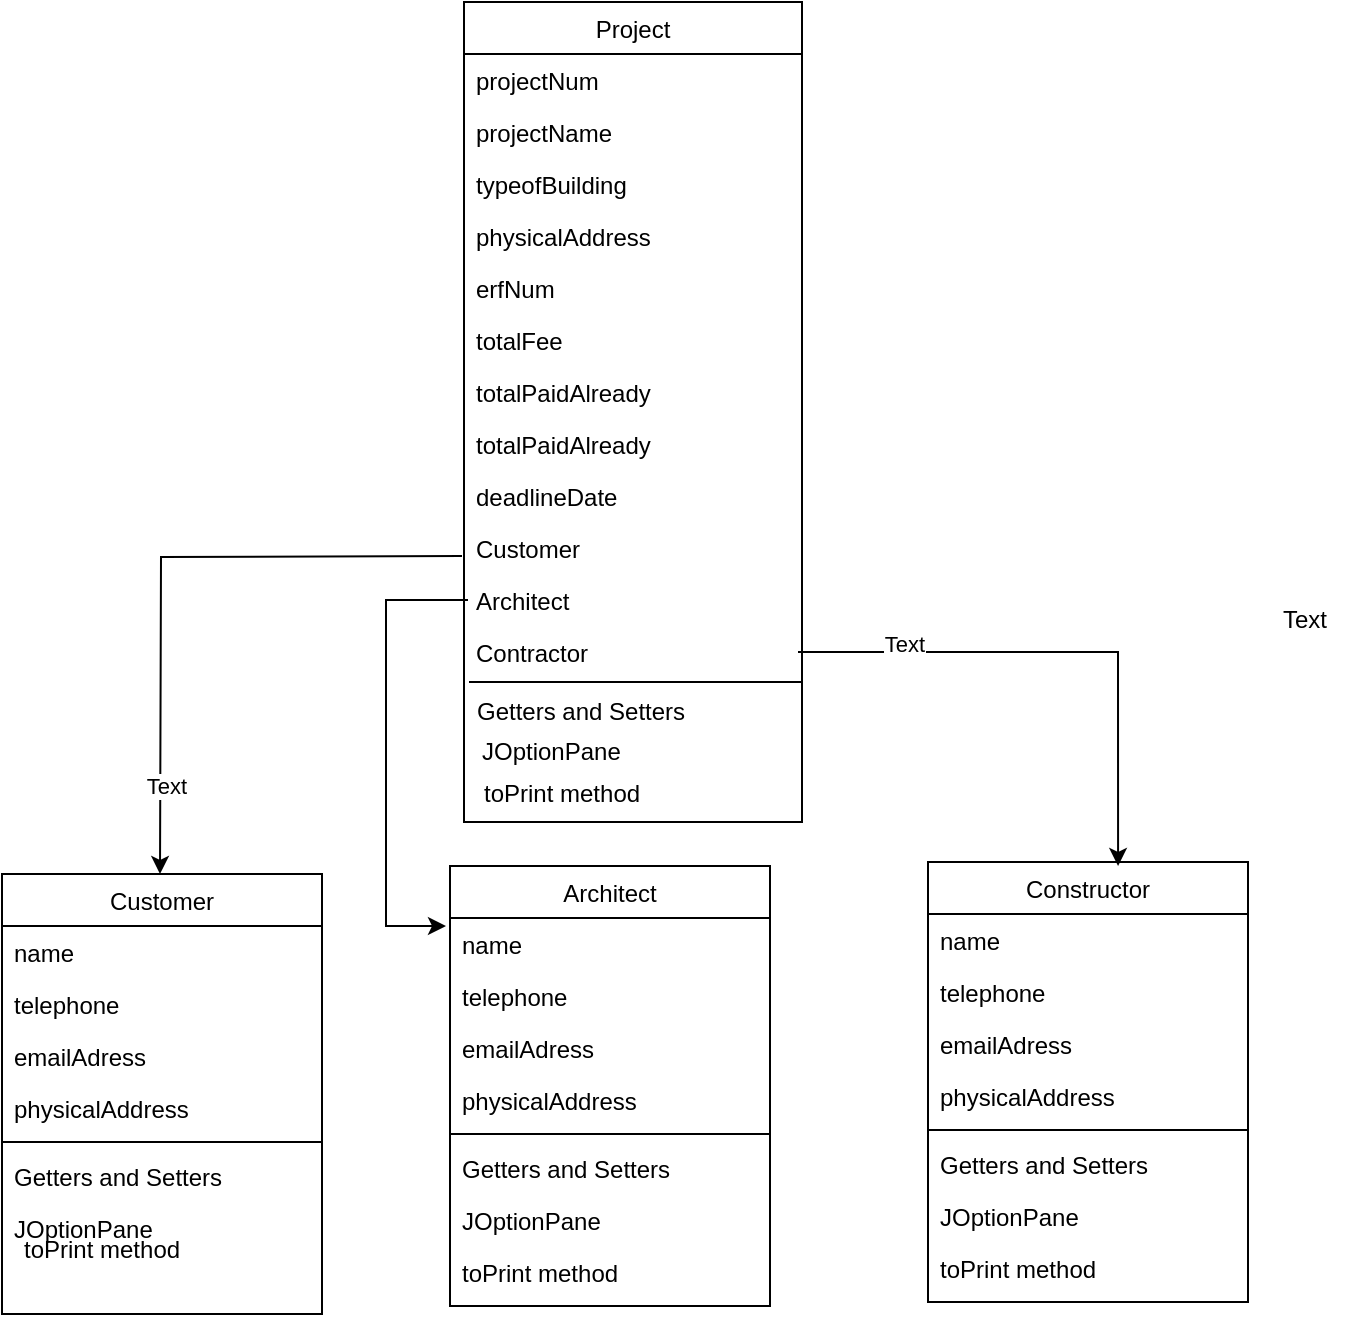 <mxfile version="13.3.5" type="device"><diagram id="C5RBs43oDa-KdzZeNtuy" name="Page-1"><mxGraphModel dx="1456" dy="659" grid="1" gridSize="10" guides="1" tooltips="1" connect="1" arrows="1" fold="1" page="1" pageScale="1" pageWidth="827" pageHeight="1169" math="0" shadow="0"><root><mxCell id="WIyWlLk6GJQsqaUBKTNV-0"/><mxCell id="WIyWlLk6GJQsqaUBKTNV-1" parent="WIyWlLk6GJQsqaUBKTNV-0"/><mxCell id="zkfFHV4jXpPFQw0GAbJ--17" value="Customer" style="swimlane;fontStyle=0;align=center;verticalAlign=top;childLayout=stackLayout;horizontal=1;startSize=26;horizontalStack=0;resizeParent=1;resizeLast=0;collapsible=1;marginBottom=0;rounded=0;shadow=0;strokeWidth=1;" parent="WIyWlLk6GJQsqaUBKTNV-1" vertex="1"><mxGeometry x="110" y="454" width="160" height="220" as="geometry"><mxRectangle x="550" y="140" width="160" height="26" as="alternateBounds"/></mxGeometry></mxCell><mxCell id="zkfFHV4jXpPFQw0GAbJ--18" value="name" style="text;align=left;verticalAlign=top;spacingLeft=4;spacingRight=4;overflow=hidden;rotatable=0;points=[[0,0.5],[1,0.5]];portConstraint=eastwest;" parent="zkfFHV4jXpPFQw0GAbJ--17" vertex="1"><mxGeometry y="26" width="160" height="26" as="geometry"/></mxCell><mxCell id="zkfFHV4jXpPFQw0GAbJ--19" value="telephone" style="text;align=left;verticalAlign=top;spacingLeft=4;spacingRight=4;overflow=hidden;rotatable=0;points=[[0,0.5],[1,0.5]];portConstraint=eastwest;rounded=0;shadow=0;html=0;" parent="zkfFHV4jXpPFQw0GAbJ--17" vertex="1"><mxGeometry y="52" width="160" height="26" as="geometry"/></mxCell><mxCell id="zkfFHV4jXpPFQw0GAbJ--20" value="emailAdress" style="text;align=left;verticalAlign=top;spacingLeft=4;spacingRight=4;overflow=hidden;rotatable=0;points=[[0,0.5],[1,0.5]];portConstraint=eastwest;rounded=0;shadow=0;html=0;" parent="zkfFHV4jXpPFQw0GAbJ--17" vertex="1"><mxGeometry y="78" width="160" height="26" as="geometry"/></mxCell><mxCell id="zkfFHV4jXpPFQw0GAbJ--21" value="physicalAddress" style="text;align=left;verticalAlign=top;spacingLeft=4;spacingRight=4;overflow=hidden;rotatable=0;points=[[0,0.5],[1,0.5]];portConstraint=eastwest;rounded=0;shadow=0;html=0;" parent="zkfFHV4jXpPFQw0GAbJ--17" vertex="1"><mxGeometry y="104" width="160" height="26" as="geometry"/></mxCell><mxCell id="zkfFHV4jXpPFQw0GAbJ--23" value="" style="line;html=1;strokeWidth=1;align=left;verticalAlign=middle;spacingTop=-1;spacingLeft=3;spacingRight=3;rotatable=0;labelPosition=right;points=[];portConstraint=eastwest;" parent="zkfFHV4jXpPFQw0GAbJ--17" vertex="1"><mxGeometry y="130" width="160" height="8" as="geometry"/></mxCell><mxCell id="zkfFHV4jXpPFQw0GAbJ--24" value="Getters and Setters" style="text;align=left;verticalAlign=top;spacingLeft=4;spacingRight=4;overflow=hidden;rotatable=0;points=[[0,0.5],[1,0.5]];portConstraint=eastwest;" parent="zkfFHV4jXpPFQw0GAbJ--17" vertex="1"><mxGeometry y="138" width="160" height="26" as="geometry"/></mxCell><mxCell id="zkfFHV4jXpPFQw0GAbJ--25" value="JOptionPane" style="text;align=left;verticalAlign=top;spacingLeft=4;spacingRight=4;overflow=hidden;rotatable=0;points=[[0,0.5],[1,0.5]];portConstraint=eastwest;" parent="zkfFHV4jXpPFQw0GAbJ--17" vertex="1"><mxGeometry y="164" width="160" height="26" as="geometry"/></mxCell><mxCell id="S-apoCLeat1UxGkm730z-1" value="Project" style="swimlane;fontStyle=0;align=center;verticalAlign=top;childLayout=stackLayout;horizontal=1;startSize=26;horizontalStack=0;resizeParent=1;resizeLast=0;collapsible=1;marginBottom=0;rounded=0;shadow=0;strokeWidth=1;" vertex="1" parent="WIyWlLk6GJQsqaUBKTNV-1"><mxGeometry x="341" y="18" width="169" height="410" as="geometry"><mxRectangle x="550" y="140" width="160" height="26" as="alternateBounds"/></mxGeometry></mxCell><mxCell id="S-apoCLeat1UxGkm730z-2" value="projectNum" style="text;align=left;verticalAlign=top;spacingLeft=4;spacingRight=4;overflow=hidden;rotatable=0;points=[[0,0.5],[1,0.5]];portConstraint=eastwest;" vertex="1" parent="S-apoCLeat1UxGkm730z-1"><mxGeometry y="26" width="169" height="26" as="geometry"/></mxCell><mxCell id="S-apoCLeat1UxGkm730z-3" value="projectName" style="text;align=left;verticalAlign=top;spacingLeft=4;spacingRight=4;overflow=hidden;rotatable=0;points=[[0,0.5],[1,0.5]];portConstraint=eastwest;rounded=0;shadow=0;html=0;" vertex="1" parent="S-apoCLeat1UxGkm730z-1"><mxGeometry y="52" width="169" height="26" as="geometry"/></mxCell><mxCell id="S-apoCLeat1UxGkm730z-4" value="typeofBuilding" style="text;align=left;verticalAlign=top;spacingLeft=4;spacingRight=4;overflow=hidden;rotatable=0;points=[[0,0.5],[1,0.5]];portConstraint=eastwest;rounded=0;shadow=0;html=0;" vertex="1" parent="S-apoCLeat1UxGkm730z-1"><mxGeometry y="78" width="169" height="26" as="geometry"/></mxCell><mxCell id="S-apoCLeat1UxGkm730z-5" value="physicalAddress" style="text;align=left;verticalAlign=top;spacingLeft=4;spacingRight=4;overflow=hidden;rotatable=0;points=[[0,0.5],[1,0.5]];portConstraint=eastwest;rounded=0;shadow=0;html=0;" vertex="1" parent="S-apoCLeat1UxGkm730z-1"><mxGeometry y="104" width="169" height="26" as="geometry"/></mxCell><mxCell id="S-apoCLeat1UxGkm730z-6" value="erfNum" style="text;align=left;verticalAlign=top;spacingLeft=4;spacingRight=4;overflow=hidden;rotatable=0;points=[[0,0.5],[1,0.5]];portConstraint=eastwest;rounded=0;shadow=0;html=0;" vertex="1" parent="S-apoCLeat1UxGkm730z-1"><mxGeometry y="130" width="169" height="26" as="geometry"/></mxCell><mxCell id="S-apoCLeat1UxGkm730z-8" value="totalFee" style="text;align=left;verticalAlign=top;spacingLeft=4;spacingRight=4;overflow=hidden;rotatable=0;points=[[0,0.5],[1,0.5]];portConstraint=eastwest;" vertex="1" parent="S-apoCLeat1UxGkm730z-1"><mxGeometry y="156" width="169" height="26" as="geometry"/></mxCell><mxCell id="S-apoCLeat1UxGkm730z-39" value="totalPaidAlready" style="text;align=left;verticalAlign=top;spacingLeft=4;spacingRight=4;overflow=hidden;rotatable=0;points=[[0,0.5],[1,0.5]];portConstraint=eastwest;" vertex="1" parent="S-apoCLeat1UxGkm730z-1"><mxGeometry y="182" width="169" height="26" as="geometry"/></mxCell><mxCell id="S-apoCLeat1UxGkm730z-9" value="totalPaidAlready" style="text;align=left;verticalAlign=top;spacingLeft=4;spacingRight=4;overflow=hidden;rotatable=0;points=[[0,0.5],[1,0.5]];portConstraint=eastwest;" vertex="1" parent="S-apoCLeat1UxGkm730z-1"><mxGeometry y="208" width="169" height="26" as="geometry"/></mxCell><mxCell id="S-apoCLeat1UxGkm730z-10" value="deadlineDate" style="text;align=left;verticalAlign=top;spacingLeft=4;spacingRight=4;overflow=hidden;rotatable=0;points=[[0,0.5],[1,0.5]];portConstraint=eastwest;" vertex="1" parent="S-apoCLeat1UxGkm730z-1"><mxGeometry y="234" width="169" height="26" as="geometry"/></mxCell><mxCell id="S-apoCLeat1UxGkm730z-37" value="Customer" style="text;align=left;verticalAlign=top;spacingLeft=4;spacingRight=4;overflow=hidden;rotatable=0;points=[[0,0.5],[1,0.5]];portConstraint=eastwest;" vertex="1" parent="S-apoCLeat1UxGkm730z-1"><mxGeometry y="260" width="169" height="26" as="geometry"/></mxCell><mxCell id="S-apoCLeat1UxGkm730z-36" value="Architect" style="text;align=left;verticalAlign=top;spacingLeft=4;spacingRight=4;overflow=hidden;rotatable=0;points=[[0,0.5],[1,0.5]];portConstraint=eastwest;" vertex="1" parent="S-apoCLeat1UxGkm730z-1"><mxGeometry y="286" width="169" height="26" as="geometry"/></mxCell><mxCell id="S-apoCLeat1UxGkm730z-12" value="Contractor" style="text;align=left;verticalAlign=top;spacingLeft=4;spacingRight=4;overflow=hidden;rotatable=0;points=[[0,0.5],[1,0.5]];portConstraint=eastwest;" vertex="1" parent="S-apoCLeat1UxGkm730z-1"><mxGeometry y="312" width="169" height="26" as="geometry"/></mxCell><mxCell id="S-apoCLeat1UxGkm730z-11" value="" style="line;html=1;strokeWidth=1;align=left;verticalAlign=middle;spacingTop=-1;spacingLeft=3;spacingRight=3;rotatable=0;labelPosition=right;points=[];portConstraint=eastwest;" vertex="1" parent="WIyWlLk6GJQsqaUBKTNV-1"><mxGeometry x="343.5" y="354" width="167" height="8" as="geometry"/></mxCell><mxCell id="S-apoCLeat1UxGkm730z-13" value="JOptionPane" style="text;align=left;verticalAlign=top;spacingLeft=4;spacingRight=4;overflow=hidden;rotatable=0;points=[[0,0.5],[1,0.5]];portConstraint=eastwest;" vertex="1" parent="WIyWlLk6GJQsqaUBKTNV-1"><mxGeometry x="344" y="379" width="160" height="26" as="geometry"/></mxCell><mxCell id="S-apoCLeat1UxGkm730z-14" value="toPrint method" style="text;align=left;verticalAlign=top;spacingLeft=4;spacingRight=4;overflow=hidden;rotatable=0;points=[[0,0.5],[1,0.5]];portConstraint=eastwest;" vertex="1" parent="WIyWlLk6GJQsqaUBKTNV-1"><mxGeometry x="345" y="400" width="160" height="26" as="geometry"/></mxCell><mxCell id="S-apoCLeat1UxGkm730z-16" value="toPrint method" style="text;align=left;verticalAlign=top;spacingLeft=4;spacingRight=4;overflow=hidden;rotatable=0;points=[[0,0.5],[1,0.5]];portConstraint=eastwest;" vertex="1" parent="WIyWlLk6GJQsqaUBKTNV-1"><mxGeometry x="115" y="628" width="160" height="26" as="geometry"/></mxCell><mxCell id="S-apoCLeat1UxGkm730z-17" value="Architect" style="swimlane;fontStyle=0;align=center;verticalAlign=top;childLayout=stackLayout;horizontal=1;startSize=26;horizontalStack=0;resizeParent=1;resizeLast=0;collapsible=1;marginBottom=0;rounded=0;shadow=0;strokeWidth=1;" vertex="1" parent="WIyWlLk6GJQsqaUBKTNV-1"><mxGeometry x="334" y="450" width="160" height="220" as="geometry"><mxRectangle x="550" y="140" width="160" height="26" as="alternateBounds"/></mxGeometry></mxCell><mxCell id="S-apoCLeat1UxGkm730z-18" value="name" style="text;align=left;verticalAlign=top;spacingLeft=4;spacingRight=4;overflow=hidden;rotatable=0;points=[[0,0.5],[1,0.5]];portConstraint=eastwest;" vertex="1" parent="S-apoCLeat1UxGkm730z-17"><mxGeometry y="26" width="160" height="26" as="geometry"/></mxCell><mxCell id="S-apoCLeat1UxGkm730z-19" value="telephone" style="text;align=left;verticalAlign=top;spacingLeft=4;spacingRight=4;overflow=hidden;rotatable=0;points=[[0,0.5],[1,0.5]];portConstraint=eastwest;rounded=0;shadow=0;html=0;" vertex="1" parent="S-apoCLeat1UxGkm730z-17"><mxGeometry y="52" width="160" height="26" as="geometry"/></mxCell><mxCell id="S-apoCLeat1UxGkm730z-20" value="emailAdress" style="text;align=left;verticalAlign=top;spacingLeft=4;spacingRight=4;overflow=hidden;rotatable=0;points=[[0,0.5],[1,0.5]];portConstraint=eastwest;rounded=0;shadow=0;html=0;" vertex="1" parent="S-apoCLeat1UxGkm730z-17"><mxGeometry y="78" width="160" height="26" as="geometry"/></mxCell><mxCell id="S-apoCLeat1UxGkm730z-21" value="physicalAddress" style="text;align=left;verticalAlign=top;spacingLeft=4;spacingRight=4;overflow=hidden;rotatable=0;points=[[0,0.5],[1,0.5]];portConstraint=eastwest;rounded=0;shadow=0;html=0;" vertex="1" parent="S-apoCLeat1UxGkm730z-17"><mxGeometry y="104" width="160" height="26" as="geometry"/></mxCell><mxCell id="S-apoCLeat1UxGkm730z-22" value="" style="line;html=1;strokeWidth=1;align=left;verticalAlign=middle;spacingTop=-1;spacingLeft=3;spacingRight=3;rotatable=0;labelPosition=right;points=[];portConstraint=eastwest;" vertex="1" parent="S-apoCLeat1UxGkm730z-17"><mxGeometry y="130" width="160" height="8" as="geometry"/></mxCell><mxCell id="S-apoCLeat1UxGkm730z-23" value="Getters and Setters" style="text;align=left;verticalAlign=top;spacingLeft=4;spacingRight=4;overflow=hidden;rotatable=0;points=[[0,0.5],[1,0.5]];portConstraint=eastwest;" vertex="1" parent="S-apoCLeat1UxGkm730z-17"><mxGeometry y="138" width="160" height="26" as="geometry"/></mxCell><mxCell id="S-apoCLeat1UxGkm730z-24" value="JOptionPane" style="text;align=left;verticalAlign=top;spacingLeft=4;spacingRight=4;overflow=hidden;rotatable=0;points=[[0,0.5],[1,0.5]];portConstraint=eastwest;" vertex="1" parent="S-apoCLeat1UxGkm730z-17"><mxGeometry y="164" width="160" height="26" as="geometry"/></mxCell><mxCell id="S-apoCLeat1UxGkm730z-33" value="toPrint method" style="text;align=left;verticalAlign=top;spacingLeft=4;spacingRight=4;overflow=hidden;rotatable=0;points=[[0,0.5],[1,0.5]];portConstraint=eastwest;" vertex="1" parent="S-apoCLeat1UxGkm730z-17"><mxGeometry y="190" width="160" height="26" as="geometry"/></mxCell><mxCell id="S-apoCLeat1UxGkm730z-25" value="Constructor" style="swimlane;fontStyle=0;align=center;verticalAlign=top;childLayout=stackLayout;horizontal=1;startSize=26;horizontalStack=0;resizeParent=1;resizeLast=0;collapsible=1;marginBottom=0;rounded=0;shadow=0;strokeWidth=1;" vertex="1" parent="WIyWlLk6GJQsqaUBKTNV-1"><mxGeometry x="573" y="448" width="160" height="220" as="geometry"><mxRectangle x="550" y="140" width="160" height="26" as="alternateBounds"/></mxGeometry></mxCell><mxCell id="S-apoCLeat1UxGkm730z-26" value="name" style="text;align=left;verticalAlign=top;spacingLeft=4;spacingRight=4;overflow=hidden;rotatable=0;points=[[0,0.5],[1,0.5]];portConstraint=eastwest;" vertex="1" parent="S-apoCLeat1UxGkm730z-25"><mxGeometry y="26" width="160" height="26" as="geometry"/></mxCell><mxCell id="S-apoCLeat1UxGkm730z-27" value="telephone" style="text;align=left;verticalAlign=top;spacingLeft=4;spacingRight=4;overflow=hidden;rotatable=0;points=[[0,0.5],[1,0.5]];portConstraint=eastwest;rounded=0;shadow=0;html=0;" vertex="1" parent="S-apoCLeat1UxGkm730z-25"><mxGeometry y="52" width="160" height="26" as="geometry"/></mxCell><mxCell id="S-apoCLeat1UxGkm730z-28" value="emailAdress" style="text;align=left;verticalAlign=top;spacingLeft=4;spacingRight=4;overflow=hidden;rotatable=0;points=[[0,0.5],[1,0.5]];portConstraint=eastwest;rounded=0;shadow=0;html=0;" vertex="1" parent="S-apoCLeat1UxGkm730z-25"><mxGeometry y="78" width="160" height="26" as="geometry"/></mxCell><mxCell id="S-apoCLeat1UxGkm730z-29" value="physicalAddress" style="text;align=left;verticalAlign=top;spacingLeft=4;spacingRight=4;overflow=hidden;rotatable=0;points=[[0,0.5],[1,0.5]];portConstraint=eastwest;rounded=0;shadow=0;html=0;" vertex="1" parent="S-apoCLeat1UxGkm730z-25"><mxGeometry y="104" width="160" height="26" as="geometry"/></mxCell><mxCell id="S-apoCLeat1UxGkm730z-30" value="" style="line;html=1;strokeWidth=1;align=left;verticalAlign=middle;spacingTop=-1;spacingLeft=3;spacingRight=3;rotatable=0;labelPosition=right;points=[];portConstraint=eastwest;" vertex="1" parent="S-apoCLeat1UxGkm730z-25"><mxGeometry y="130" width="160" height="8" as="geometry"/></mxCell><mxCell id="S-apoCLeat1UxGkm730z-31" value="Getters and Setters" style="text;align=left;verticalAlign=top;spacingLeft=4;spacingRight=4;overflow=hidden;rotatable=0;points=[[0,0.5],[1,0.5]];portConstraint=eastwest;" vertex="1" parent="S-apoCLeat1UxGkm730z-25"><mxGeometry y="138" width="160" height="26" as="geometry"/></mxCell><mxCell id="S-apoCLeat1UxGkm730z-32" value="JOptionPane" style="text;align=left;verticalAlign=top;spacingLeft=4;spacingRight=4;overflow=hidden;rotatable=0;points=[[0,0.5],[1,0.5]];portConstraint=eastwest;" vertex="1" parent="S-apoCLeat1UxGkm730z-25"><mxGeometry y="164" width="160" height="26" as="geometry"/></mxCell><mxCell id="S-apoCLeat1UxGkm730z-34" value="toPrint method" style="text;align=left;verticalAlign=top;spacingLeft=4;spacingRight=4;overflow=hidden;rotatable=0;points=[[0,0.5],[1,0.5]];portConstraint=eastwest;" vertex="1" parent="S-apoCLeat1UxGkm730z-25"><mxGeometry y="190" width="160" height="26" as="geometry"/></mxCell><mxCell id="S-apoCLeat1UxGkm730z-38" value="Getters and Setters" style="text;align=left;verticalAlign=top;spacingLeft=4;spacingRight=4;overflow=hidden;rotatable=0;points=[[0,0.5],[1,0.5]];portConstraint=eastwest;" vertex="1" parent="WIyWlLk6GJQsqaUBKTNV-1"><mxGeometry x="341.5" y="359" width="160" height="26" as="geometry"/></mxCell><mxCell id="S-apoCLeat1UxGkm730z-40" style="edgeStyle=orthogonalEdgeStyle;rounded=0;orthogonalLoop=1;jettySize=auto;html=1;entryX=0.594;entryY=0.009;entryDx=0;entryDy=0;entryPerimeter=0;" edge="1" parent="WIyWlLk6GJQsqaUBKTNV-1" target="S-apoCLeat1UxGkm730z-25"><mxGeometry relative="1" as="geometry"><mxPoint x="668" y="433" as="targetPoint"/><mxPoint x="508" y="343" as="sourcePoint"/><Array as="points"><mxPoint x="668" y="343"/></Array></mxGeometry></mxCell><mxCell id="S-apoCLeat1UxGkm730z-42" value="Text" style="edgeLabel;html=1;align=center;verticalAlign=middle;resizable=0;points=[];" vertex="1" connectable="0" parent="S-apoCLeat1UxGkm730z-40"><mxGeometry x="-0.614" y="4" relative="1" as="geometry"><mxPoint x="1" as="offset"/></mxGeometry></mxCell><mxCell id="S-apoCLeat1UxGkm730z-41" style="edgeStyle=orthogonalEdgeStyle;rounded=0;orthogonalLoop=1;jettySize=auto;html=1;exitX=0;exitY=0.5;exitDx=0;exitDy=0;" edge="1" parent="WIyWlLk6GJQsqaUBKTNV-1"><mxGeometry relative="1" as="geometry"><mxPoint x="189" y="454" as="targetPoint"/><mxPoint x="340" y="295" as="sourcePoint"/></mxGeometry></mxCell><mxCell id="S-apoCLeat1UxGkm730z-45" value="Text" style="edgeLabel;html=1;align=center;verticalAlign=middle;resizable=0;points=[];" vertex="1" connectable="0" parent="S-apoCLeat1UxGkm730z-41"><mxGeometry x="0.713" y="3" relative="1" as="geometry"><mxPoint as="offset"/></mxGeometry></mxCell><mxCell id="S-apoCLeat1UxGkm730z-43" style="edgeStyle=orthogonalEdgeStyle;rounded=0;orthogonalLoop=1;jettySize=auto;html=1;exitX=0;exitY=0.5;exitDx=0;exitDy=0;" edge="1" parent="WIyWlLk6GJQsqaUBKTNV-1"><mxGeometry relative="1" as="geometry"><mxPoint x="332" y="480" as="targetPoint"/><mxPoint x="343" y="317" as="sourcePoint"/><Array as="points"><mxPoint x="302" y="317"/><mxPoint x="302" y="480"/></Array></mxGeometry></mxCell><mxCell id="S-apoCLeat1UxGkm730z-44" value="Text" style="text;html=1;align=center;verticalAlign=middle;resizable=0;points=[];autosize=1;" vertex="1" parent="WIyWlLk6GJQsqaUBKTNV-1"><mxGeometry x="741" y="317" width="40" height="20" as="geometry"/></mxCell></root></mxGraphModel></diagram></mxfile>